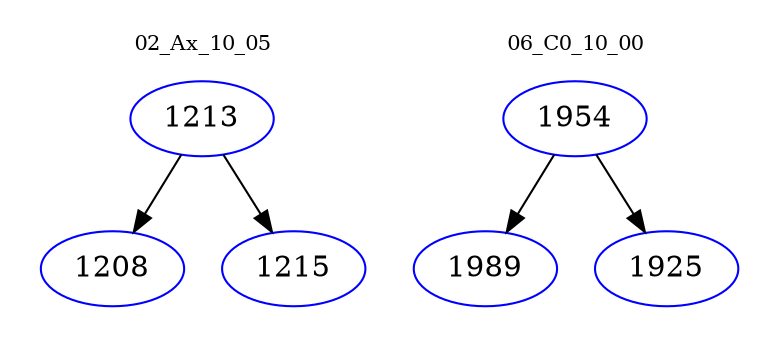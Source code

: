 digraph{
subgraph cluster_0 {
color = white
label = "02_Ax_10_05";
fontsize=10;
T0_1213 [label="1213", color="blue"]
T0_1213 -> T0_1208 [color="black"]
T0_1208 [label="1208", color="blue"]
T0_1213 -> T0_1215 [color="black"]
T0_1215 [label="1215", color="blue"]
}
subgraph cluster_1 {
color = white
label = "06_C0_10_00";
fontsize=10;
T1_1954 [label="1954", color="blue"]
T1_1954 -> T1_1989 [color="black"]
T1_1989 [label="1989", color="blue"]
T1_1954 -> T1_1925 [color="black"]
T1_1925 [label="1925", color="blue"]
}
}
